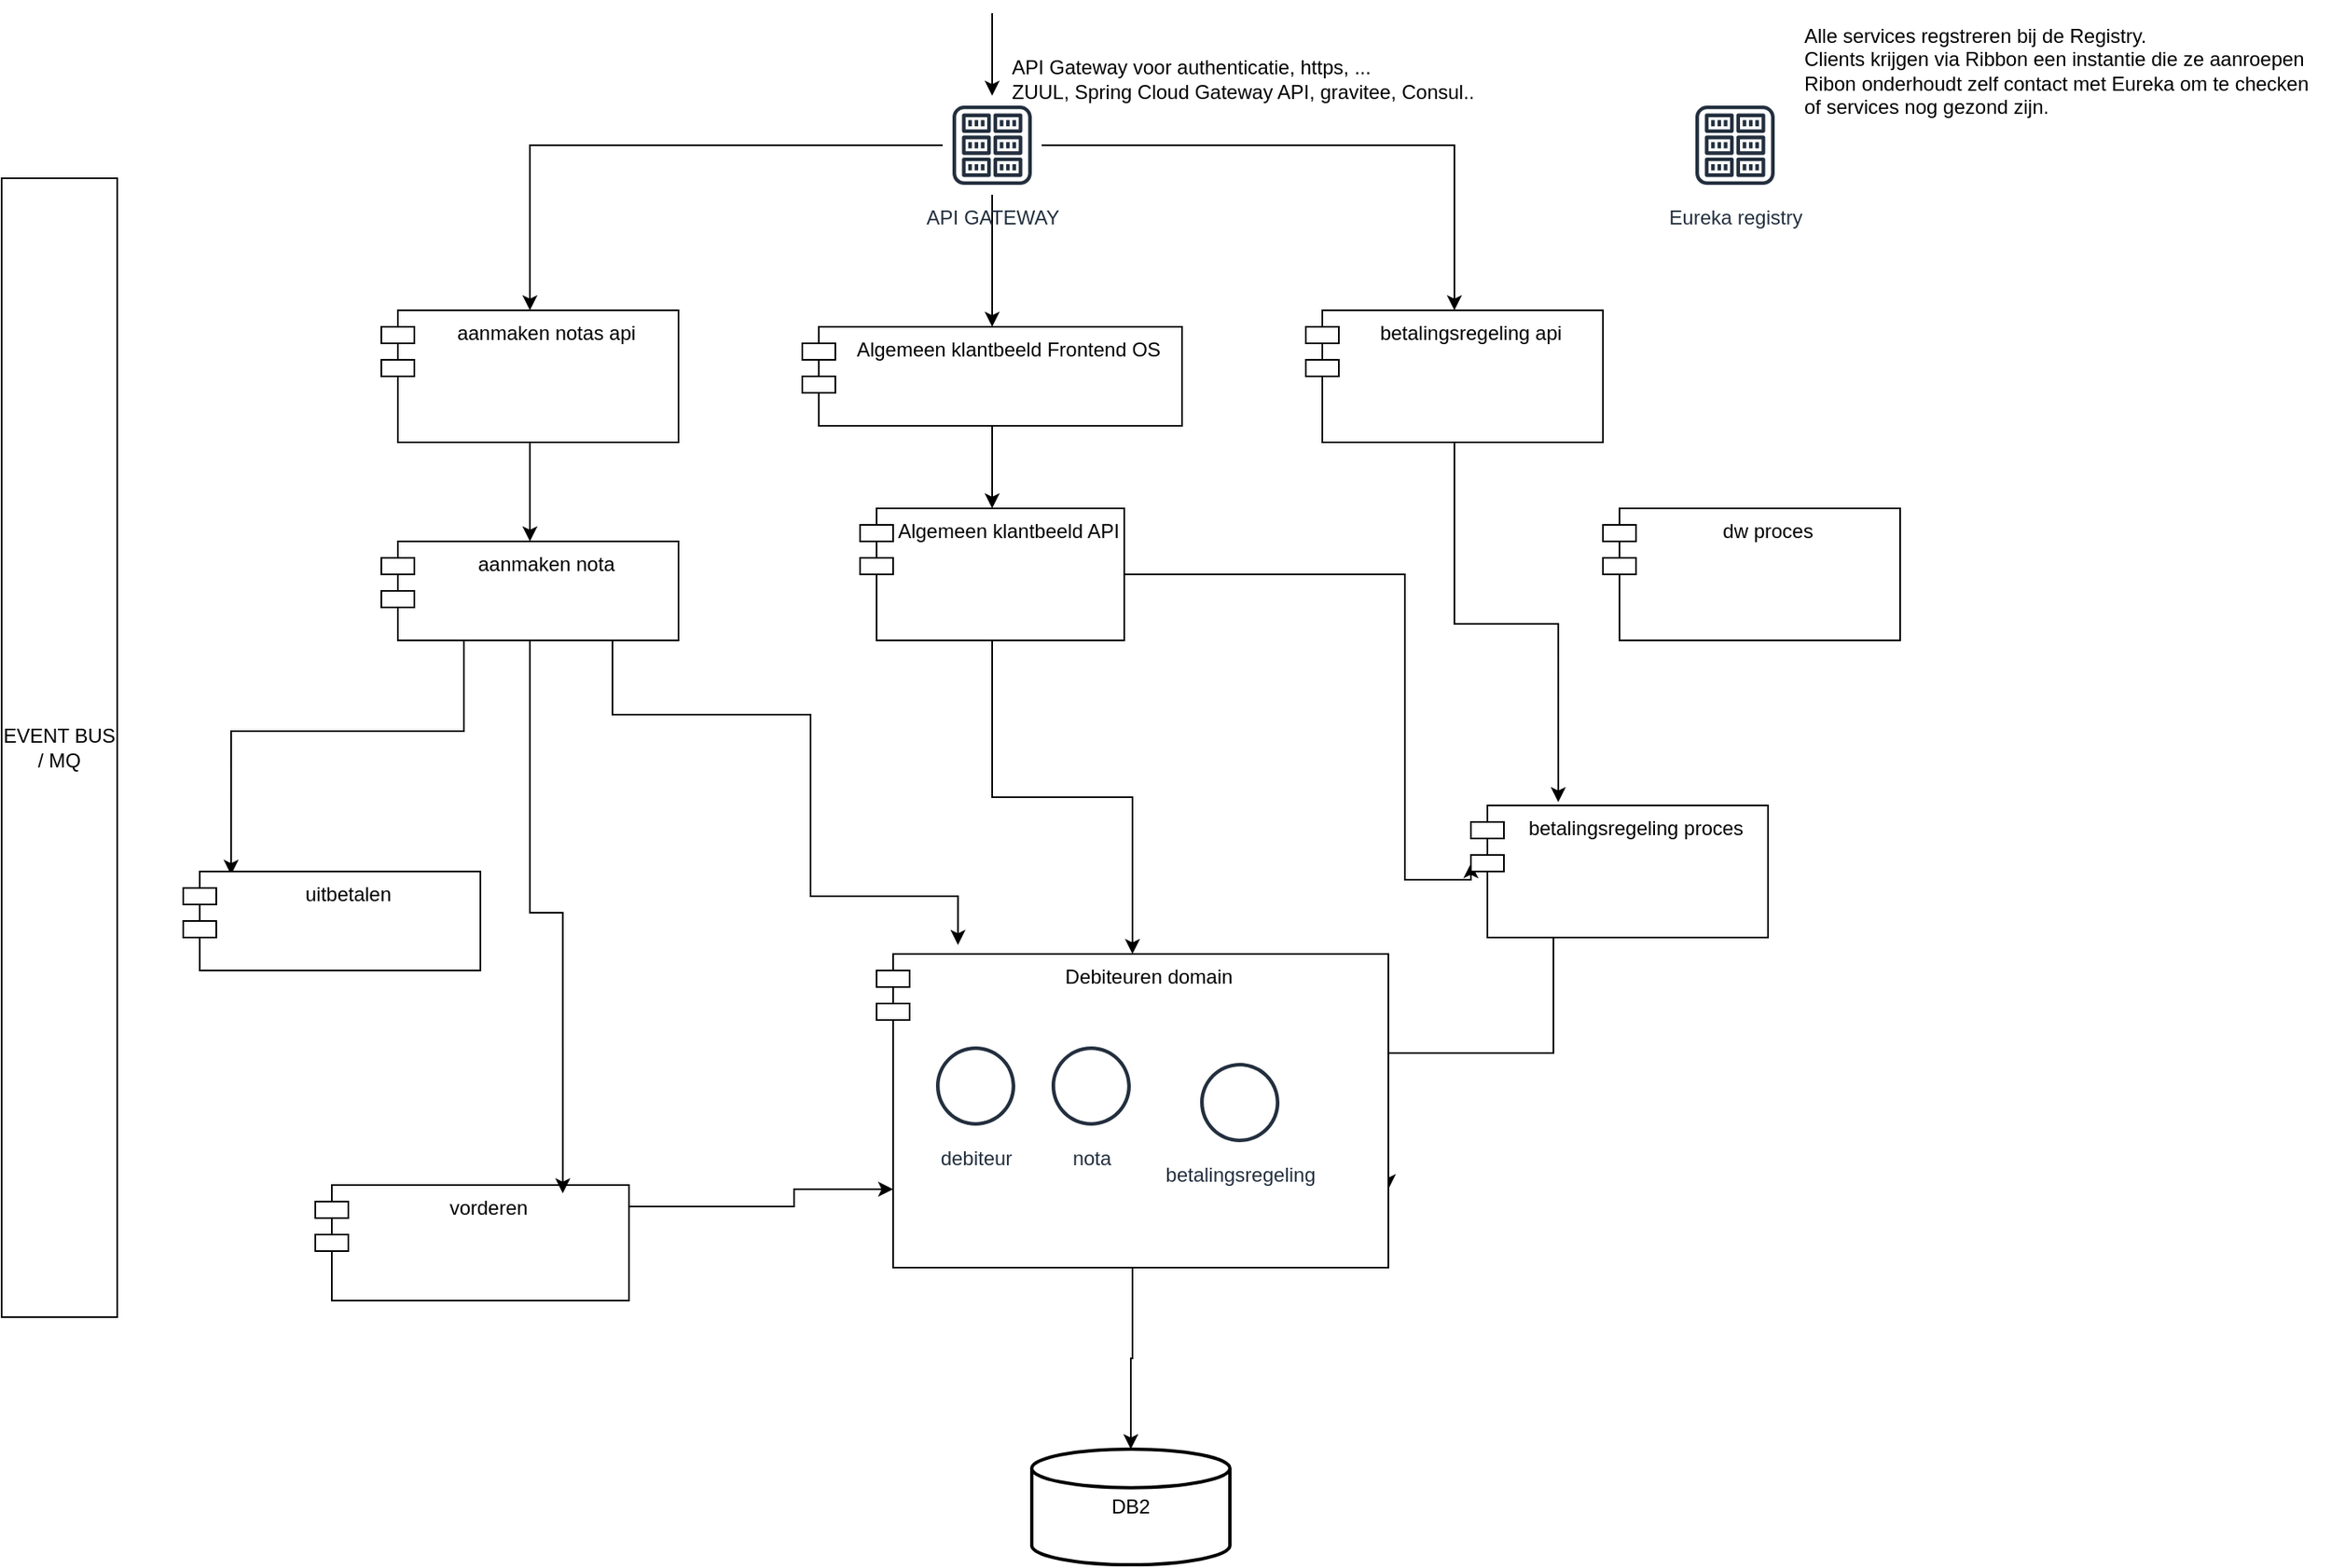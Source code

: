 <mxfile version="13.4.8" type="github">
  <diagram id="w-vKkGoruPvOUjnx7c8Q" name="Page-1">
    <mxGraphModel dx="782" dy="1580" grid="1" gridSize="10" guides="1" tooltips="1" connect="1" arrows="1" fold="1" page="1" pageScale="1" pageWidth="827" pageHeight="1169" math="0" shadow="0">
      <root>
        <mxCell id="0" />
        <mxCell id="1" parent="0" />
        <mxCell id="cUMHBHCWQTj6NiD_pBpI-97" style="edgeStyle=orthogonalEdgeStyle;rounded=0;orthogonalLoop=1;jettySize=auto;html=1;exitX=0.5;exitY=1;exitDx=0;exitDy=0;entryX=0.5;entryY=0;entryDx=0;entryDy=0;" parent="1" source="cUMHBHCWQTj6NiD_pBpI-98" target="cUMHBHCWQTj6NiD_pBpI-108" edge="1">
          <mxGeometry relative="1" as="geometry" />
        </mxCell>
        <mxCell id="cUMHBHCWQTj6NiD_pBpI-98" value="Algemeen klantbeeld Frontend OS" style="shape=module;align=left;spacingLeft=20;align=center;verticalAlign=top;" parent="1" vertex="1">
          <mxGeometry x="655" y="190" width="230" height="60" as="geometry" />
        </mxCell>
        <mxCell id="cUMHBHCWQTj6NiD_pBpI-99" style="edgeStyle=orthogonalEdgeStyle;rounded=0;orthogonalLoop=1;jettySize=auto;html=1;" parent="1" source="cUMHBHCWQTj6NiD_pBpI-119" target="cUMHBHCWQTj6NiD_pBpI-100" edge="1">
          <mxGeometry relative="1" as="geometry" />
        </mxCell>
        <mxCell id="cUMHBHCWQTj6NiD_pBpI-100" value="DB2" style="strokeWidth=2;html=1;shape=mxgraph.flowchart.database;whiteSpace=wrap;" parent="1" vertex="1">
          <mxGeometry x="794" y="870" width="120" height="70" as="geometry" />
        </mxCell>
        <mxCell id="cUMHBHCWQTj6NiD_pBpI-101" value="dw proces" style="shape=module;align=left;spacingLeft=20;align=center;verticalAlign=top;" parent="1" vertex="1">
          <mxGeometry x="1140" y="300" width="180" height="80" as="geometry" />
        </mxCell>
        <mxCell id="cUMHBHCWQTj6NiD_pBpI-102" style="edgeStyle=orthogonalEdgeStyle;rounded=0;orthogonalLoop=1;jettySize=auto;html=1;exitX=0.5;exitY=1;exitDx=0;exitDy=0;" parent="1" source="cUMHBHCWQTj6NiD_pBpI-103" target="cUMHBHCWQTj6NiD_pBpI-114" edge="1">
          <mxGeometry relative="1" as="geometry" />
        </mxCell>
        <mxCell id="cUMHBHCWQTj6NiD_pBpI-103" value="aanmaken notas api" style="shape=module;align=left;spacingLeft=20;align=center;verticalAlign=top;" parent="1" vertex="1">
          <mxGeometry x="400" y="180" width="180" height="80" as="geometry" />
        </mxCell>
        <mxCell id="cUMHBHCWQTj6NiD_pBpI-104" style="edgeStyle=orthogonalEdgeStyle;rounded=0;orthogonalLoop=1;jettySize=auto;html=1;entryX=0;entryY=0.75;entryDx=10;entryDy=0;entryPerimeter=0;" parent="1" source="cUMHBHCWQTj6NiD_pBpI-105" target="cUMHBHCWQTj6NiD_pBpI-119" edge="1">
          <mxGeometry relative="1" as="geometry">
            <mxPoint x="850" y="690" as="targetPoint" />
            <Array as="points">
              <mxPoint x="650" y="723" />
              <mxPoint x="650" y="713" />
            </Array>
          </mxGeometry>
        </mxCell>
        <mxCell id="cUMHBHCWQTj6NiD_pBpI-105" value="vorderen" style="shape=module;align=left;spacingLeft=20;align=center;verticalAlign=top;" parent="1" vertex="1">
          <mxGeometry x="360" y="710" width="190" height="70" as="geometry" />
        </mxCell>
        <mxCell id="cUMHBHCWQTj6NiD_pBpI-106" style="edgeStyle=orthogonalEdgeStyle;rounded=0;orthogonalLoop=1;jettySize=auto;html=1;exitX=0.5;exitY=1;exitDx=0;exitDy=0;" parent="1" source="cUMHBHCWQTj6NiD_pBpI-108" target="cUMHBHCWQTj6NiD_pBpI-119" edge="1">
          <mxGeometry relative="1" as="geometry" />
        </mxCell>
        <mxCell id="cUMHBHCWQTj6NiD_pBpI-107" style="edgeStyle=orthogonalEdgeStyle;rounded=0;orthogonalLoop=1;jettySize=auto;html=1;entryX=0;entryY=0;entryDx=0;entryDy=35;entryPerimeter=0;" parent="1" source="cUMHBHCWQTj6NiD_pBpI-108" target="cUMHBHCWQTj6NiD_pBpI-110" edge="1">
          <mxGeometry relative="1" as="geometry">
            <Array as="points">
              <mxPoint x="1020" y="340" />
              <mxPoint x="1020" y="525" />
              <mxPoint x="1060" y="525" />
            </Array>
          </mxGeometry>
        </mxCell>
        <mxCell id="cUMHBHCWQTj6NiD_pBpI-108" value="Algemeen klantbeeld API" style="shape=module;align=left;spacingLeft=20;align=center;verticalAlign=top;" parent="1" vertex="1">
          <mxGeometry x="690" y="300" width="160" height="80" as="geometry" />
        </mxCell>
        <mxCell id="cUMHBHCWQTj6NiD_pBpI-109" style="edgeStyle=orthogonalEdgeStyle;rounded=0;orthogonalLoop=1;jettySize=auto;html=1;entryX=1;entryY=0.75;entryDx=0;entryDy=0;" parent="1" source="cUMHBHCWQTj6NiD_pBpI-110" target="cUMHBHCWQTj6NiD_pBpI-119" edge="1">
          <mxGeometry relative="1" as="geometry">
            <Array as="points">
              <mxPoint x="1110" y="630" />
              <mxPoint x="967" y="630" />
              <mxPoint x="967" y="660" />
            </Array>
          </mxGeometry>
        </mxCell>
        <mxCell id="cUMHBHCWQTj6NiD_pBpI-110" value="betalingsregeling proces" style="shape=module;align=left;spacingLeft=20;align=center;verticalAlign=top;" parent="1" vertex="1">
          <mxGeometry x="1060" y="480" width="180" height="80" as="geometry" />
        </mxCell>
        <mxCell id="cUMHBHCWQTj6NiD_pBpI-111" style="edgeStyle=orthogonalEdgeStyle;rounded=0;orthogonalLoop=1;jettySize=auto;html=1;entryX=0.159;entryY=-0.029;entryDx=0;entryDy=0;entryPerimeter=0;" parent="1" source="cUMHBHCWQTj6NiD_pBpI-114" target="cUMHBHCWQTj6NiD_pBpI-119" edge="1">
          <mxGeometry relative="1" as="geometry">
            <mxPoint x="640" y="590" as="targetPoint" />
            <Array as="points">
              <mxPoint x="540" y="425" />
              <mxPoint x="660" y="425" />
              <mxPoint x="660" y="535" />
            </Array>
          </mxGeometry>
        </mxCell>
        <mxCell id="cUMHBHCWQTj6NiD_pBpI-112" style="edgeStyle=orthogonalEdgeStyle;rounded=0;orthogonalLoop=1;jettySize=auto;html=1;entryX=0.161;entryY=0.033;entryDx=0;entryDy=0;entryPerimeter=0;" parent="1" source="cUMHBHCWQTj6NiD_pBpI-114" target="cUMHBHCWQTj6NiD_pBpI-115" edge="1">
          <mxGeometry relative="1" as="geometry">
            <Array as="points">
              <mxPoint x="450" y="435" />
              <mxPoint x="309" y="435" />
            </Array>
          </mxGeometry>
        </mxCell>
        <mxCell id="cUMHBHCWQTj6NiD_pBpI-113" style="edgeStyle=orthogonalEdgeStyle;rounded=0;orthogonalLoop=1;jettySize=auto;html=1;entryX=0.789;entryY=0.071;entryDx=0;entryDy=0;entryPerimeter=0;" parent="1" source="cUMHBHCWQTj6NiD_pBpI-114" target="cUMHBHCWQTj6NiD_pBpI-105" edge="1">
          <mxGeometry relative="1" as="geometry" />
        </mxCell>
        <mxCell id="cUMHBHCWQTj6NiD_pBpI-114" value="aanmaken nota" style="shape=module;align=left;spacingLeft=20;align=center;verticalAlign=top;" parent="1" vertex="1">
          <mxGeometry x="400" y="320" width="180" height="60" as="geometry" />
        </mxCell>
        <mxCell id="cUMHBHCWQTj6NiD_pBpI-115" value="uitbetalen" style="shape=module;align=left;spacingLeft=20;align=center;verticalAlign=top;" parent="1" vertex="1">
          <mxGeometry x="280" y="520" width="180" height="60" as="geometry" />
        </mxCell>
        <mxCell id="cUMHBHCWQTj6NiD_pBpI-116" style="edgeStyle=orthogonalEdgeStyle;rounded=0;orthogonalLoop=1;jettySize=auto;html=1;entryX=0.294;entryY=-0.025;entryDx=0;entryDy=0;entryPerimeter=0;" parent="1" source="cUMHBHCWQTj6NiD_pBpI-117" target="cUMHBHCWQTj6NiD_pBpI-110" edge="1">
          <mxGeometry relative="1" as="geometry" />
        </mxCell>
        <mxCell id="cUMHBHCWQTj6NiD_pBpI-117" value="betalingsregeling api" style="shape=module;align=left;spacingLeft=20;align=center;verticalAlign=top;" parent="1" vertex="1">
          <mxGeometry x="960" y="180" width="180" height="80" as="geometry" />
        </mxCell>
        <mxCell id="cUMHBHCWQTj6NiD_pBpI-118" value="" style="group" parent="1" vertex="1" connectable="0">
          <mxGeometry x="700" y="570" width="310" height="190" as="geometry" />
        </mxCell>
        <mxCell id="cUMHBHCWQTj6NiD_pBpI-119" value="Debiteuren domain" style="shape=module;align=left;spacingLeft=20;align=center;verticalAlign=top;" parent="cUMHBHCWQTj6NiD_pBpI-118" vertex="1">
          <mxGeometry width="310" height="190" as="geometry" />
        </mxCell>
        <mxCell id="cUMHBHCWQTj6NiD_pBpI-120" value="debiteur" style="outlineConnect=0;fontColor=#232F3E;gradientColor=none;strokeColor=#232F3E;fillColor=#ffffff;dashed=0;verticalLabelPosition=bottom;verticalAlign=top;align=center;html=1;fontSize=12;fontStyle=0;aspect=fixed;shape=mxgraph.aws4.resourceIcon;resIcon=mxgraph.aws4.object;" parent="cUMHBHCWQTj6NiD_pBpI-118" vertex="1">
          <mxGeometry x="30" y="50" width="60" height="60" as="geometry" />
        </mxCell>
        <mxCell id="cUMHBHCWQTj6NiD_pBpI-121" value="nota" style="outlineConnect=0;fontColor=#232F3E;gradientColor=none;strokeColor=#232F3E;fillColor=#ffffff;dashed=0;verticalLabelPosition=bottom;verticalAlign=top;align=center;html=1;fontSize=12;fontStyle=0;aspect=fixed;shape=mxgraph.aws4.resourceIcon;resIcon=mxgraph.aws4.object;" parent="cUMHBHCWQTj6NiD_pBpI-118" vertex="1">
          <mxGeometry x="100" y="50" width="60" height="60" as="geometry" />
        </mxCell>
        <mxCell id="cUMHBHCWQTj6NiD_pBpI-122" value="betalingsregeling" style="outlineConnect=0;fontColor=#232F3E;gradientColor=none;strokeColor=#232F3E;fillColor=#ffffff;dashed=0;verticalLabelPosition=bottom;verticalAlign=top;align=center;html=1;fontSize=12;fontStyle=0;aspect=fixed;shape=mxgraph.aws4.resourceIcon;resIcon=mxgraph.aws4.object;" parent="cUMHBHCWQTj6NiD_pBpI-118" vertex="1">
          <mxGeometry x="190" y="60" width="60" height="60" as="geometry" />
        </mxCell>
        <mxCell id="cUMHBHCWQTj6NiD_pBpI-123" value="Eureka registry" style="outlineConnect=0;fontColor=#232F3E;gradientColor=none;strokeColor=#232F3E;fillColor=#ffffff;dashed=0;verticalLabelPosition=bottom;verticalAlign=top;align=center;html=1;fontSize=12;fontStyle=0;aspect=fixed;shape=mxgraph.aws4.resourceIcon;resIcon=mxgraph.aws4.registry;" parent="1" vertex="1">
          <mxGeometry x="1190" y="50" width="60" height="60" as="geometry" />
        </mxCell>
        <mxCell id="cUMHBHCWQTj6NiD_pBpI-125" value="" style="edgeStyle=orthogonalEdgeStyle;rounded=0;orthogonalLoop=1;jettySize=auto;html=1;" parent="1" source="cUMHBHCWQTj6NiD_pBpI-124" target="cUMHBHCWQTj6NiD_pBpI-98" edge="1">
          <mxGeometry relative="1" as="geometry" />
        </mxCell>
        <mxCell id="cUMHBHCWQTj6NiD_pBpI-126" style="edgeStyle=orthogonalEdgeStyle;rounded=0;orthogonalLoop=1;jettySize=auto;html=1;entryX=0.5;entryY=0;entryDx=0;entryDy=0;" parent="1" source="cUMHBHCWQTj6NiD_pBpI-124" target="cUMHBHCWQTj6NiD_pBpI-103" edge="1">
          <mxGeometry relative="1" as="geometry" />
        </mxCell>
        <mxCell id="cUMHBHCWQTj6NiD_pBpI-127" style="edgeStyle=orthogonalEdgeStyle;rounded=0;orthogonalLoop=1;jettySize=auto;html=1;" parent="1" source="cUMHBHCWQTj6NiD_pBpI-124" target="cUMHBHCWQTj6NiD_pBpI-117" edge="1">
          <mxGeometry relative="1" as="geometry" />
        </mxCell>
        <mxCell id="cUMHBHCWQTj6NiD_pBpI-124" value="API GATEWAY" style="outlineConnect=0;fontColor=#232F3E;gradientColor=none;strokeColor=#232F3E;fillColor=#ffffff;dashed=0;verticalLabelPosition=bottom;verticalAlign=top;align=center;html=1;fontSize=12;fontStyle=0;aspect=fixed;shape=mxgraph.aws4.resourceIcon;resIcon=mxgraph.aws4.registry;" parent="1" vertex="1">
          <mxGeometry x="740" y="50" width="60" height="60" as="geometry" />
        </mxCell>
        <mxCell id="cUMHBHCWQTj6NiD_pBpI-128" value="" style="endArrow=classic;html=1;" parent="1" target="cUMHBHCWQTj6NiD_pBpI-124" edge="1">
          <mxGeometry width="50" height="50" relative="1" as="geometry">
            <mxPoint x="770" as="sourcePoint" />
            <mxPoint x="780" y="10" as="targetPoint" />
          </mxGeometry>
        </mxCell>
        <mxCell id="2" value="API Gateway voor authenticatie, https, ...&lt;br&gt;ZUUL, Spring Cloud Gateway API, gravitee, Consul.." style="text;html=1;align=left;verticalAlign=middle;resizable=0;points=[];autosize=1;" vertex="1" parent="1">
          <mxGeometry x="780" y="25" width="300" height="30" as="geometry" />
        </mxCell>
        <mxCell id="LUO_Wmgh21wgtPnX21D9-2" value="EVENT BUS / MQ" style="rounded=0;whiteSpace=wrap;html=1;" vertex="1" parent="1">
          <mxGeometry x="170" y="100" width="70" height="690" as="geometry" />
        </mxCell>
        <mxCell id="LUO_Wmgh21wgtPnX21D9-3" value="Alle services regstreren bij de Registry. &lt;br&gt;Clients krijgen via Ribbon een instantie die ze aanroepen&lt;br&gt;Ribon onderhoudt zelf contact met Eureka om te checken &lt;br&gt;of services nog gezond zijn." style="text;html=1;align=left;verticalAlign=middle;resizable=0;points=[];autosize=1;" vertex="1" parent="1">
          <mxGeometry x="1260" y="5" width="320" height="60" as="geometry" />
        </mxCell>
      </root>
    </mxGraphModel>
  </diagram>
</mxfile>
